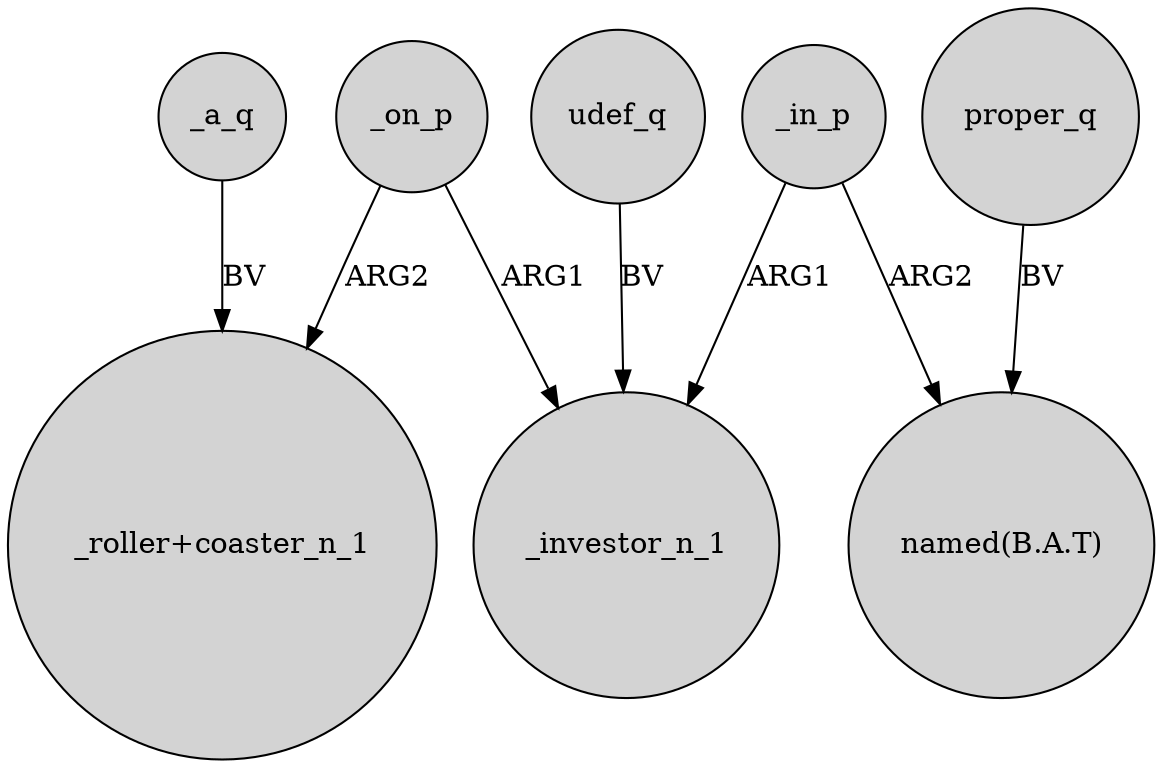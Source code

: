 digraph {
	node [shape=circle style=filled]
	_on_p -> _investor_n_1 [label=ARG1]
	_on_p -> "_roller+coaster_n_1" [label=ARG2]
	_in_p -> _investor_n_1 [label=ARG1]
	_in_p -> "named(B.A.T)" [label=ARG2]
	udef_q -> _investor_n_1 [label=BV]
	_a_q -> "_roller+coaster_n_1" [label=BV]
	proper_q -> "named(B.A.T)" [label=BV]
}
